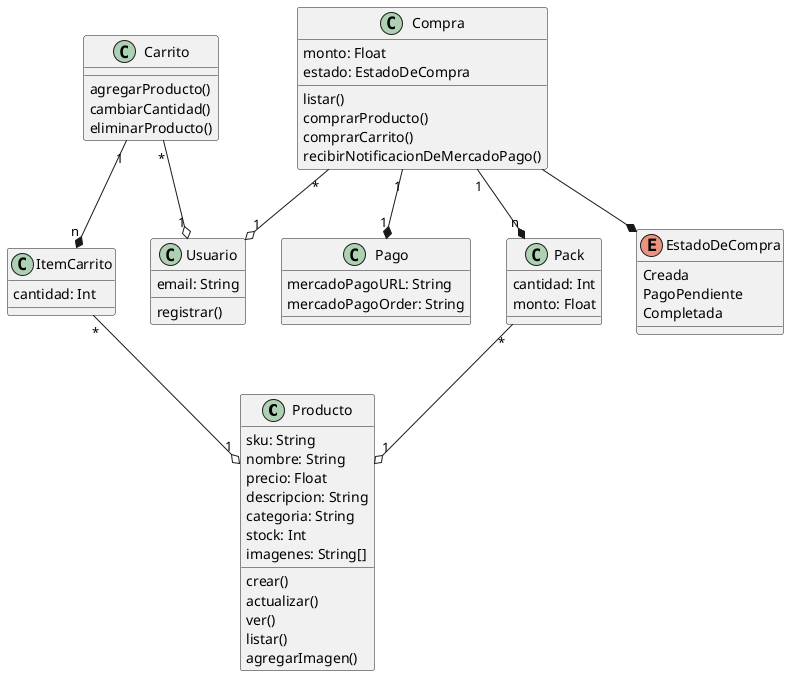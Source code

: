 @startuml classDiagram

class Producto {
  sku: String
  nombre: String
  precio: Float
  descripcion: String
  categoria: String
  stock: Int
  imagenes: String[]

  crear()
  actualizar()
  ver()
  listar()
  agregarImagen()
}

class ItemCarrito {
  cantidad: Int
}

class Carrito {
  agregarProducto()
  cambiarCantidad()
  eliminarProducto()
}

class Usuario {
  email: String
  registrar()
}

class Compra {
  monto: Float
  estado: EstadoDeCompra
  listar()
  comprarProducto()
  comprarCarrito()
  recibirNotificacionDeMercadoPago()
}

class Pago {
  mercadoPagoURL: String
  mercadoPagoOrder: String
}

class Pack {
  cantidad: Int
  monto: Float
}

enum EstadoDeCompra {
  Creada
  PagoPendiente
  Completada
}

Carrito "1" --* "n" ItemCarrito
ItemCarrito "*" --o "1" Producto
Carrito "*" --o "1" Usuario

Compra "*" --o "1" Usuario
Compra "1" --* "1" Pago
Compra "1" --* "n" Pack
Pack "*" --o "1" Producto
Compra --* EstadoDeCompra

@enduml
